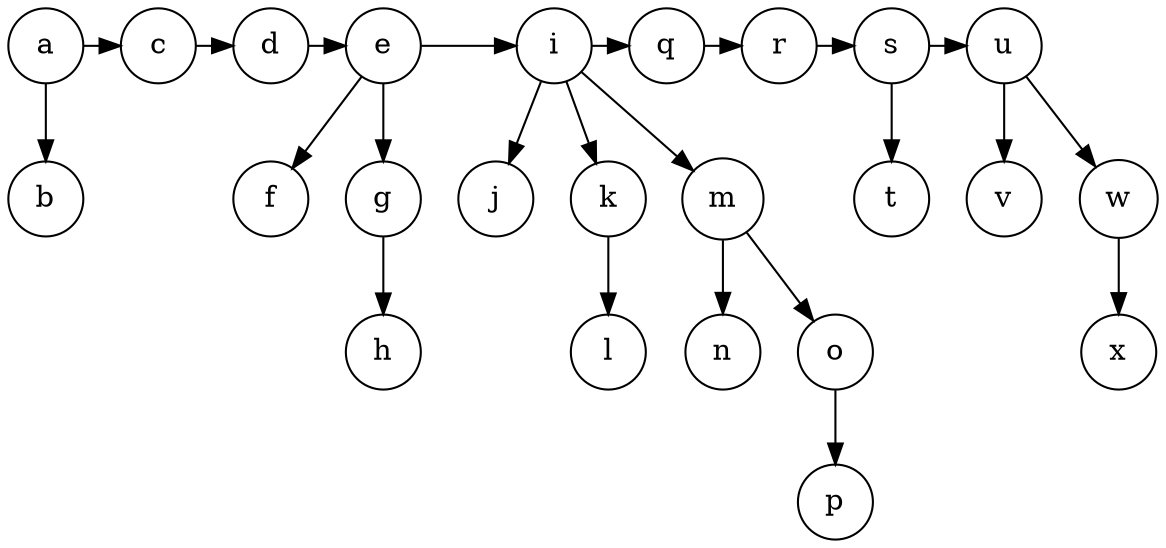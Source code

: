 digraph G{
	node[shape=circle]
	ta[label="a"];
	tab[label="b"];
	ta->tab;
	tc[label="c"];
	td[label="d"];
	te[label="e"];
	tef[label="f"];
	teg[label="g"];
	tegh[label="h"];
	teg->tegh;
	{rank=same tef->teg[style=invis]}
	te->tef;
	te->teg;
	ti[label="i"];
	tij[label="j"];
	tik[label="k"];
	tikl[label="l"];
	tik->tikl;
	tim[label="m"];
	timn[label="n"];
	timo[label="o"];
	timop[label="p"];
	timo->timop;
	{rank=same timn->timo[style=invis]}
	tim->timn;
	tim->timo;
	{rank=same tij->tik->tim[style=invis]}
	ti->tij;
	ti->tik;
	ti->tim;
	tq[label="q"];
	tr[label="r"];
	ts[label="s"];
	tst[label="t"];
	ts->tst;
	tu[label="u"];
	tuv[label="v"];
	tuw[label="w"];
	tuwx[label="x"];
	tuw->tuwx;
	{rank=same tuv->tuw[style=invis]}
	tu->tuv;
	tu->tuw;
	{rank=same ta->tc->td->te->ti->tq->tr->ts->tu}
}